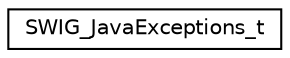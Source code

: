 digraph "Graphical Class Hierarchy"
{
 // LATEX_PDF_SIZE
  edge [fontname="Helvetica",fontsize="10",labelfontname="Helvetica",labelfontsize="10"];
  node [fontname="Helvetica",fontsize="10",shape=record];
  rankdir="LR";
  Node0 [label="SWIG_JavaExceptions_t",height=0.2,width=0.4,color="black", fillcolor="white", style="filled",URL="$struct_s_w_i_g___java_exceptions__t.html",tooltip=" "];
}
